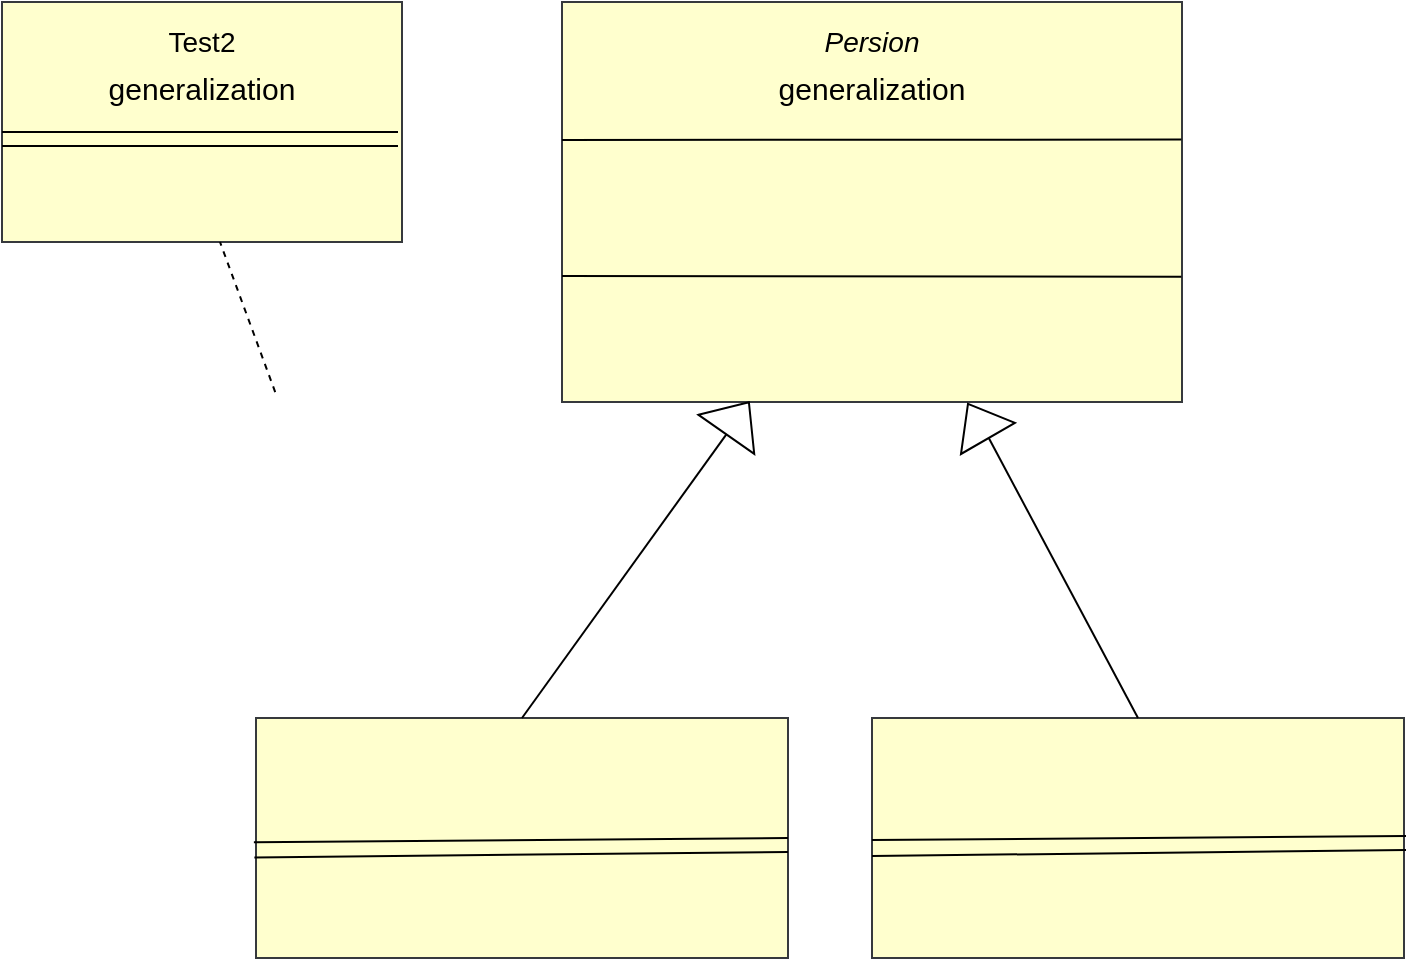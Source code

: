 <mxfile version="24.7.10">
  <diagram name="第 1 页" id="naORdUVhkGL51rGIjore">
    <mxGraphModel dx="723" dy="834" grid="0" gridSize="10" guides="1" tooltips="1" connect="1" arrows="1" fold="1" page="1" pageScale="1" pageWidth="827" pageHeight="1169" math="0" shadow="0">
      <root>
        <mxCell id="0" />
        <mxCell id="1" parent="0" />
        <mxCell id="PsaLoDMkR1xvhBFZUS9O-1" value="" style="rounded=0;whiteSpace=wrap;html=1;fillColor=#ffffce;strokeColor=#36393d;" vertex="1" parent="1">
          <mxGeometry x="80" y="120" width="200" height="120" as="geometry" />
        </mxCell>
        <mxCell id="PsaLoDMkR1xvhBFZUS9O-2" value="" style="rounded=0;whiteSpace=wrap;html=1;fillColor=#ffffce;strokeColor=#36393d;" vertex="1" parent="1">
          <mxGeometry x="360" y="120" width="310" height="200" as="geometry" />
        </mxCell>
        <mxCell id="PsaLoDMkR1xvhBFZUS9O-3" value="" style="endArrow=none;dashed=1;html=1;rounded=0;entryX=0.422;entryY=0.983;entryDx=0;entryDy=0;entryPerimeter=0;" edge="1" parent="1">
          <mxGeometry width="50" height="50" relative="1" as="geometry">
            <mxPoint x="216.6" y="315.04" as="sourcePoint" />
            <mxPoint x="189.0" y="240.0" as="targetPoint" />
          </mxGeometry>
        </mxCell>
        <mxCell id="PsaLoDMkR1xvhBFZUS9O-4" value="&lt;font style=&quot;font-size: 14px;&quot;&gt;Test2&lt;/font&gt;" style="text;html=1;align=center;verticalAlign=middle;whiteSpace=wrap;rounded=0;" vertex="1" parent="1">
          <mxGeometry x="150" y="125" width="60" height="30" as="geometry" />
        </mxCell>
        <mxCell id="PsaLoDMkR1xvhBFZUS9O-5" value="&lt;font style=&quot;font-size: 15px;&quot;&gt;generalization&lt;/font&gt;" style="text;html=1;align=center;verticalAlign=middle;whiteSpace=wrap;rounded=0;" vertex="1" parent="1">
          <mxGeometry x="150" y="148" width="60" height="30" as="geometry" />
        </mxCell>
        <mxCell id="PsaLoDMkR1xvhBFZUS9O-7" value="&lt;i&gt;&lt;font style=&quot;font-size: 14px;&quot;&gt;Persion&lt;/font&gt;&lt;/i&gt;" style="text;html=1;align=center;verticalAlign=middle;whiteSpace=wrap;rounded=0;" vertex="1" parent="1">
          <mxGeometry x="485" y="125" width="60" height="30" as="geometry" />
        </mxCell>
        <mxCell id="PsaLoDMkR1xvhBFZUS9O-8" value="&lt;div&gt;&lt;br/&gt;&lt;/div&gt;" style="text;html=1;align=center;verticalAlign=middle;whiteSpace=wrap;rounded=0;" vertex="1" parent="1">
          <mxGeometry x="485" y="150" width="60" height="30" as="geometry" />
        </mxCell>
        <mxCell id="PsaLoDMkR1xvhBFZUS9O-9" value="&lt;span style=&quot;font-size: 15px;&quot;&gt;generalization&lt;/span&gt;" style="text;html=1;align=center;verticalAlign=middle;whiteSpace=wrap;rounded=0;" vertex="1" parent="1">
          <mxGeometry x="485" y="148" width="60" height="30" as="geometry" />
        </mxCell>
        <mxCell id="PsaLoDMkR1xvhBFZUS9O-10" value="" style="endArrow=none;html=1;rounded=0;entryX=0.999;entryY=0.344;entryDx=0;entryDy=0;entryPerimeter=0;" edge="1" parent="1" target="PsaLoDMkR1xvhBFZUS9O-2">
          <mxGeometry width="50" height="50" relative="1" as="geometry">
            <mxPoint x="360" y="189" as="sourcePoint" />
            <mxPoint x="664" y="189" as="targetPoint" />
          </mxGeometry>
        </mxCell>
        <mxCell id="PsaLoDMkR1xvhBFZUS9O-11" value="" style="endArrow=none;html=1;rounded=0;entryX=0.999;entryY=0.687;entryDx=0;entryDy=0;entryPerimeter=0;" edge="1" parent="1" target="PsaLoDMkR1xvhBFZUS9O-2">
          <mxGeometry width="50" height="50" relative="1" as="geometry">
            <mxPoint x="360" y="257" as="sourcePoint" />
            <mxPoint x="665" y="257" as="targetPoint" />
          </mxGeometry>
        </mxCell>
        <mxCell id="PsaLoDMkR1xvhBFZUS9O-12" value="" style="endArrow=none;html=1;rounded=0;" edge="1" parent="1">
          <mxGeometry width="50" height="50" relative="1" as="geometry">
            <mxPoint x="80" y="185" as="sourcePoint" />
            <mxPoint x="278" y="185" as="targetPoint" />
          </mxGeometry>
        </mxCell>
        <mxCell id="PsaLoDMkR1xvhBFZUS9O-13" value="" style="endArrow=none;html=1;rounded=0;" edge="1" parent="1">
          <mxGeometry width="50" height="50" relative="1" as="geometry">
            <mxPoint x="80" y="192" as="sourcePoint" />
            <mxPoint x="278" y="192" as="targetPoint" />
          </mxGeometry>
        </mxCell>
        <mxCell id="PsaLoDMkR1xvhBFZUS9O-14" value="" style="rounded=0;whiteSpace=wrap;html=1;fillColor=#ffffce;strokeColor=#36393d;" vertex="1" parent="1">
          <mxGeometry x="207" y="478" width="266" height="120" as="geometry" />
        </mxCell>
        <mxCell id="PsaLoDMkR1xvhBFZUS9O-15" value="" style="rounded=0;whiteSpace=wrap;html=1;fillColor=#ffffce;strokeColor=#36393d;" vertex="1" parent="1">
          <mxGeometry x="515" y="478" width="266" height="120" as="geometry" />
        </mxCell>
        <mxCell id="PsaLoDMkR1xvhBFZUS9O-16" value="" style="endArrow=none;html=1;rounded=0;exitX=0.5;exitY=0;exitDx=0;exitDy=0;entryX=0;entryY=0.5;entryDx=0;entryDy=0;" edge="1" parent="1" source="PsaLoDMkR1xvhBFZUS9O-14" target="PsaLoDMkR1xvhBFZUS9O-18">
          <mxGeometry width="50" height="50" relative="1" as="geometry">
            <mxPoint x="374" y="419" as="sourcePoint" />
            <mxPoint x="445" y="340" as="targetPoint" />
          </mxGeometry>
        </mxCell>
        <mxCell id="PsaLoDMkR1xvhBFZUS9O-17" value="" style="endArrow=none;html=1;rounded=0;entryX=0.5;entryY=0;entryDx=0;entryDy=0;exitX=0.118;exitY=0.517;exitDx=0;exitDy=0;exitPerimeter=0;" edge="1" parent="1" source="PsaLoDMkR1xvhBFZUS9O-19" target="PsaLoDMkR1xvhBFZUS9O-15">
          <mxGeometry width="50" height="50" relative="1" as="geometry">
            <mxPoint x="571" y="342" as="sourcePoint" />
            <mxPoint x="573" y="482" as="targetPoint" />
          </mxGeometry>
        </mxCell>
        <mxCell id="PsaLoDMkR1xvhBFZUS9O-18" value="" style="triangle;whiteSpace=wrap;html=1;rotation=-55;" vertex="1" parent="1">
          <mxGeometry x="438" y="311.13" width="19.63" height="34" as="geometry" />
        </mxCell>
        <mxCell id="PsaLoDMkR1xvhBFZUS9O-19" value="" style="triangle;whiteSpace=wrap;html=1;rotation=-120;" vertex="1" parent="1">
          <mxGeometry x="558" y="314" width="19.97" height="31.13" as="geometry" />
        </mxCell>
        <mxCell id="PsaLoDMkR1xvhBFZUS9O-24" value="" style="endArrow=none;html=1;rounded=0;entryX=1;entryY=0.5;entryDx=0;entryDy=0;exitX=-0.004;exitY=0.518;exitDx=0;exitDy=0;exitPerimeter=0;" edge="1" parent="1" source="PsaLoDMkR1xvhBFZUS9O-14" target="PsaLoDMkR1xvhBFZUS9O-14">
          <mxGeometry width="50" height="50" relative="1" as="geometry">
            <mxPoint x="209" y="540" as="sourcePoint" />
            <mxPoint x="403" y="540" as="targetPoint" />
          </mxGeometry>
        </mxCell>
        <mxCell id="PsaLoDMkR1xvhBFZUS9O-25" value="" style="endArrow=none;html=1;rounded=0;entryX=1;entryY=0.5;entryDx=0;entryDy=0;exitX=-0.003;exitY=0.581;exitDx=0;exitDy=0;exitPerimeter=0;" edge="1" parent="1" source="PsaLoDMkR1xvhBFZUS9O-14">
          <mxGeometry width="50" height="50" relative="1" as="geometry">
            <mxPoint x="209" y="548" as="sourcePoint" />
            <mxPoint x="473" y="545" as="targetPoint" />
          </mxGeometry>
        </mxCell>
        <mxCell id="PsaLoDMkR1xvhBFZUS9O-26" value="" style="endArrow=none;html=1;rounded=0;entryX=1;entryY=0.5;entryDx=0;entryDy=0;exitX=-0.004;exitY=0.518;exitDx=0;exitDy=0;exitPerimeter=0;" edge="1" parent="1">
          <mxGeometry width="50" height="50" relative="1" as="geometry">
            <mxPoint x="515" y="539" as="sourcePoint" />
            <mxPoint x="782" y="537" as="targetPoint" />
          </mxGeometry>
        </mxCell>
        <mxCell id="PsaLoDMkR1xvhBFZUS9O-27" value="" style="endArrow=none;html=1;rounded=0;entryX=1;entryY=0.5;entryDx=0;entryDy=0;exitX=-0.003;exitY=0.581;exitDx=0;exitDy=0;exitPerimeter=0;" edge="1" parent="1">
          <mxGeometry width="50" height="50" relative="1" as="geometry">
            <mxPoint x="515" y="547" as="sourcePoint" />
            <mxPoint x="782" y="544" as="targetPoint" />
          </mxGeometry>
        </mxCell>
      </root>
    </mxGraphModel>
  </diagram>
</mxfile>
